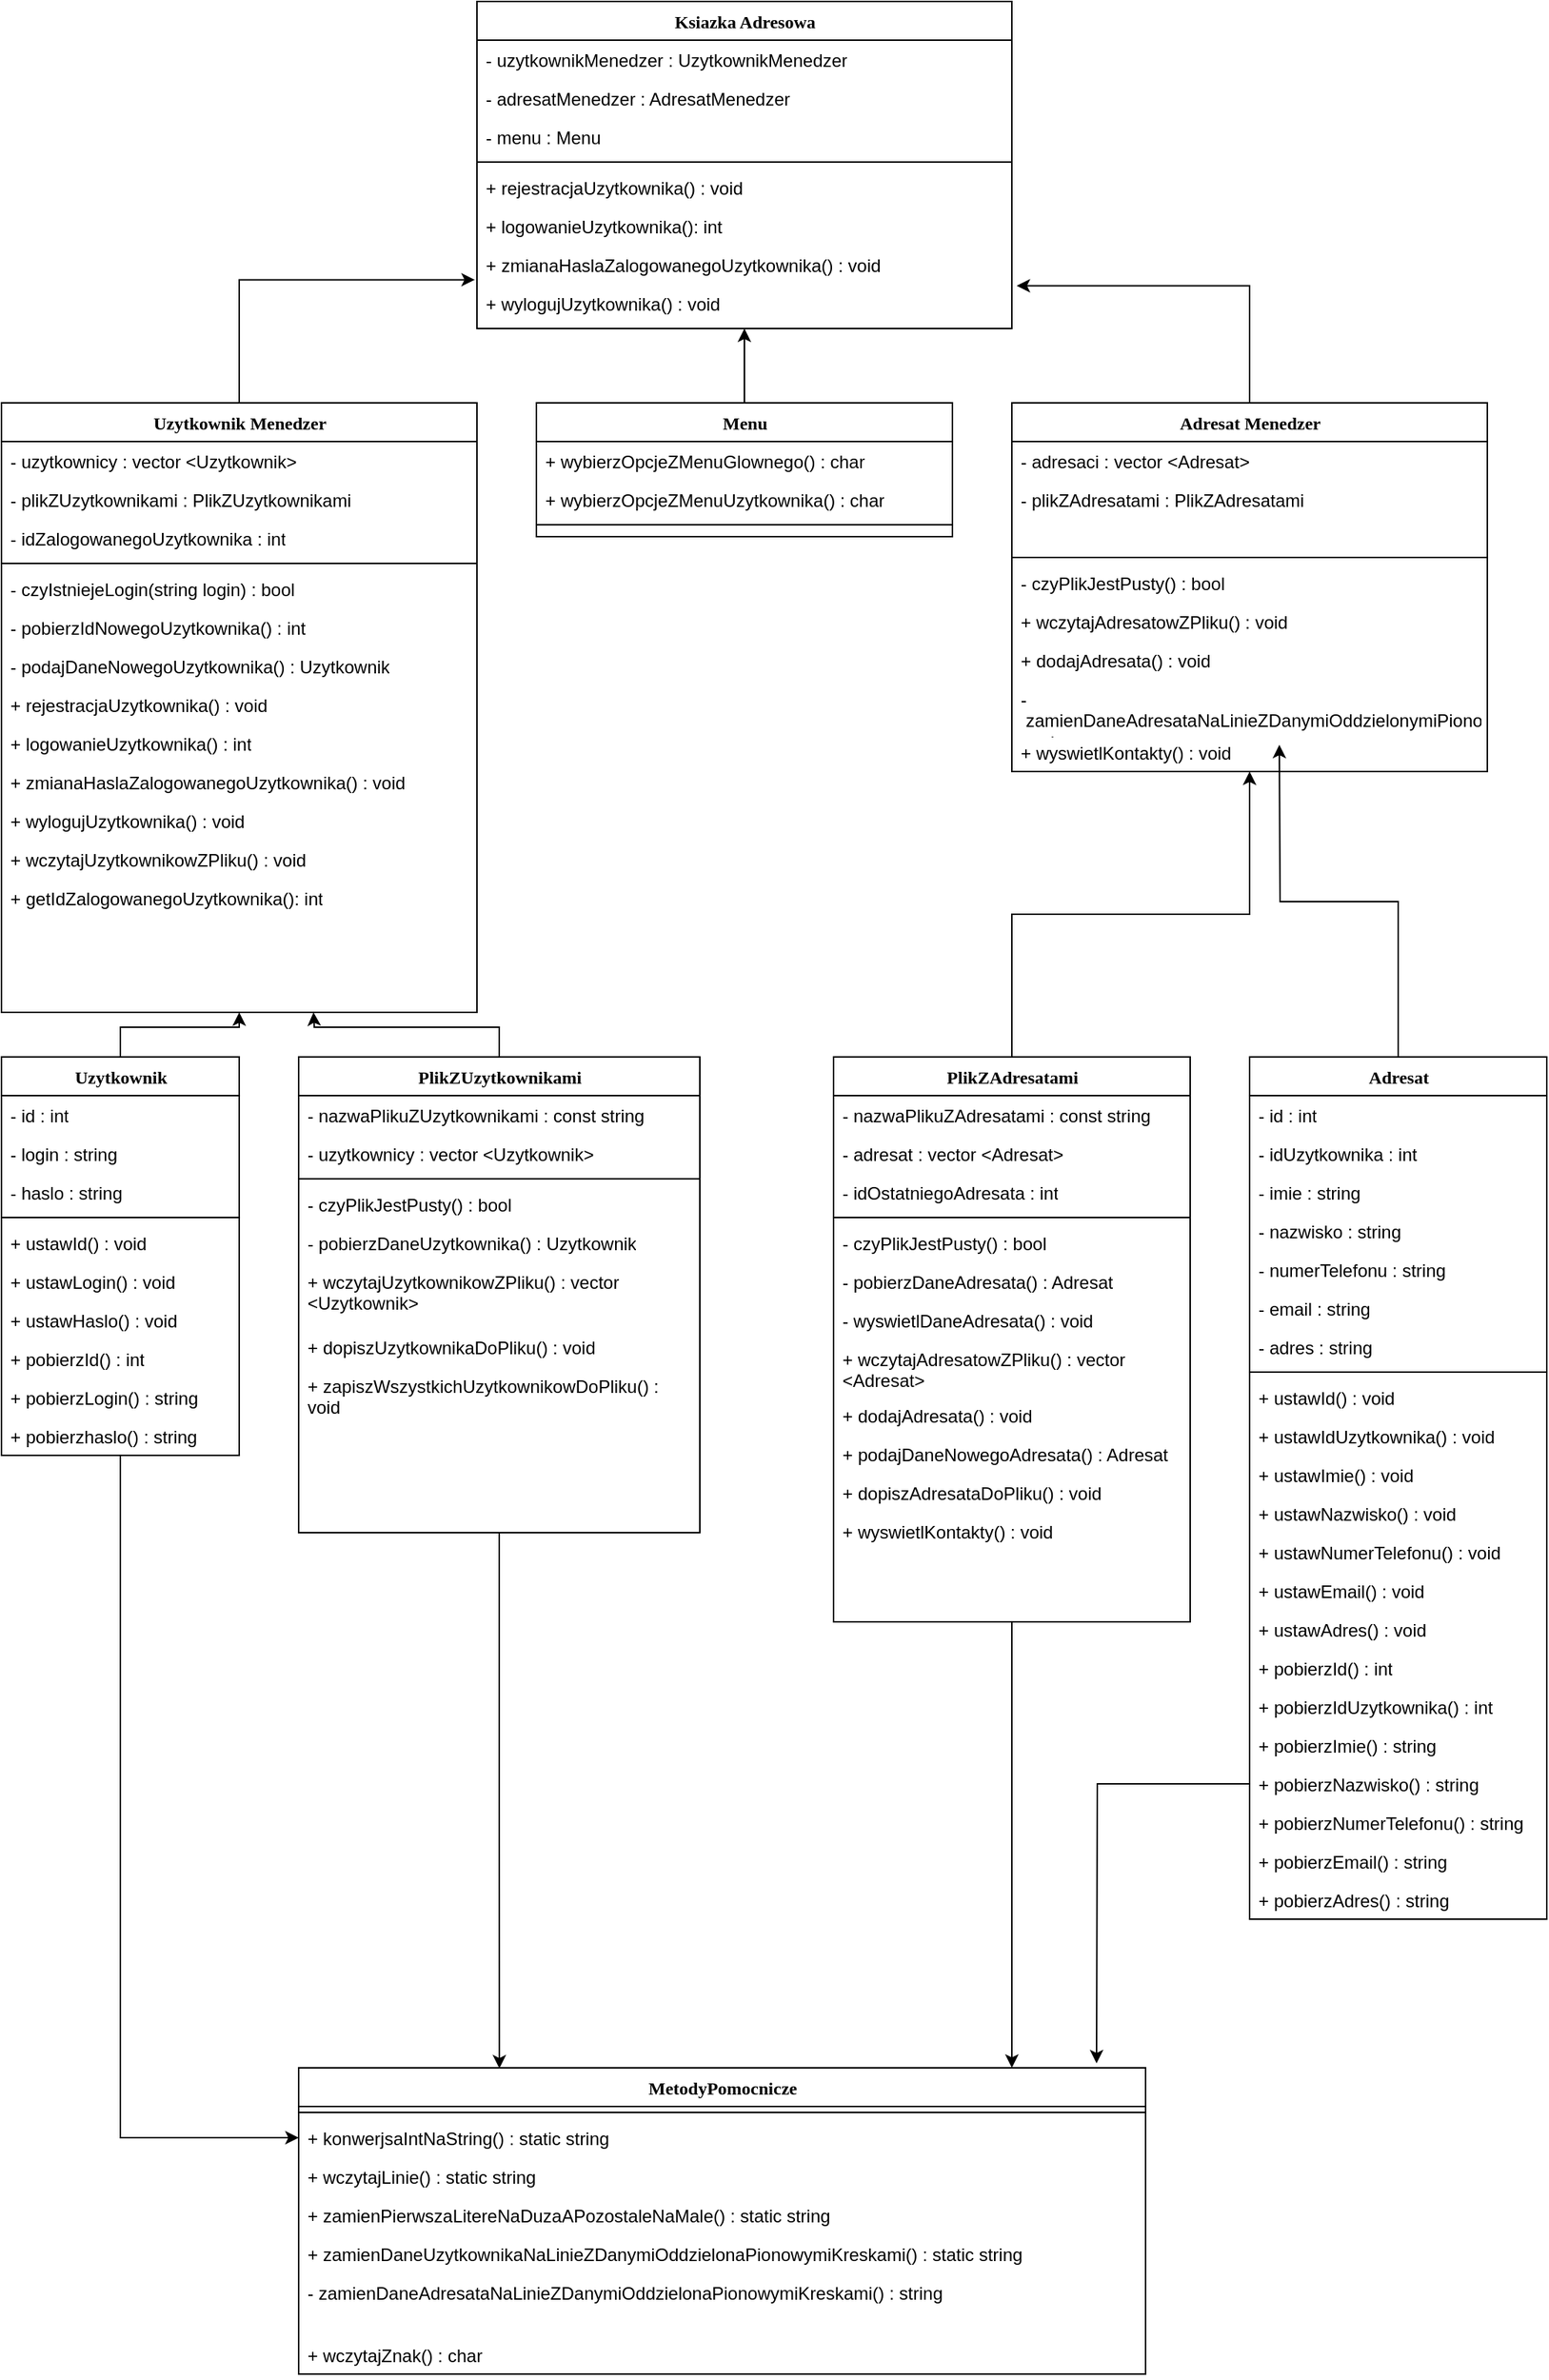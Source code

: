 <mxfile version="14.7.2" type="device"><diagram name="Page-1" id="9f46799a-70d6-7492-0946-bef42562c5a5"><mxGraphModel dx="2302" dy="1122" grid="1" gridSize="10" guides="1" tooltips="1" connect="1" arrows="1" fold="1" page="1" pageScale="1" pageWidth="1100" pageHeight="850" background="#ffffff" math="0" shadow="0"><root><mxCell id="0"/><mxCell id="1" parent="0"/><mxCell id="x41cZ8-5kUKgFE5jY_q0-70" style="edgeStyle=orthogonalEdgeStyle;rounded=0;orthogonalLoop=1;jettySize=auto;html=1;entryX=-0.004;entryY=0.892;entryDx=0;entryDy=0;entryPerimeter=0;" edge="1" parent="1" source="78961159f06e98e8-17" target="78961159f06e98e8-42"><mxGeometry relative="1" as="geometry"/></mxCell><mxCell id="78961159f06e98e8-17" value="Uzytkownik Menedzer" style="swimlane;html=1;fontStyle=1;align=center;verticalAlign=top;childLayout=stackLayout;horizontal=1;startSize=26;horizontalStack=0;resizeParent=1;resizeLast=0;collapsible=1;marginBottom=0;swimlaneFillColor=#ffffff;rounded=0;shadow=0;comic=0;labelBackgroundColor=none;strokeWidth=1;fillColor=none;fontFamily=Verdana;fontSize=12" parent="1" vertex="1"><mxGeometry x="40" y="280" width="320" height="410" as="geometry"/></mxCell><mxCell id="78961159f06e98e8-25" value="-&amp;nbsp;uzytkownicy :&amp;nbsp;vector &amp;lt;Uzytkownik&amp;gt;" style="text;html=1;strokeColor=none;fillColor=none;align=left;verticalAlign=top;spacingLeft=4;spacingRight=4;whiteSpace=wrap;overflow=hidden;rotatable=0;points=[[0,0.5],[1,0.5]];portConstraint=eastwest;" parent="78961159f06e98e8-17" vertex="1"><mxGeometry y="26" width="320" height="26" as="geometry"/></mxCell><mxCell id="78961159f06e98e8-26" value="-&amp;nbsp;plikZUzytkownikami : PlikZUzytkownikami" style="text;html=1;strokeColor=none;fillColor=none;align=left;verticalAlign=top;spacingLeft=4;spacingRight=4;whiteSpace=wrap;overflow=hidden;rotatable=0;points=[[0,0.5],[1,0.5]];portConstraint=eastwest;" parent="78961159f06e98e8-17" vertex="1"><mxGeometry y="52" width="320" height="26" as="geometry"/></mxCell><mxCell id="78961159f06e98e8-23" value="-&amp;nbsp;idZalogowanegoUzytkownika : int" style="text;html=1;strokeColor=none;fillColor=none;align=left;verticalAlign=top;spacingLeft=4;spacingRight=4;whiteSpace=wrap;overflow=hidden;rotatable=0;points=[[0,0.5],[1,0.5]];portConstraint=eastwest;" parent="78961159f06e98e8-17" vertex="1"><mxGeometry y="78" width="320" height="26" as="geometry"/></mxCell><mxCell id="78961159f06e98e8-19" value="" style="line;html=1;strokeWidth=1;fillColor=none;align=left;verticalAlign=middle;spacingTop=-1;spacingLeft=3;spacingRight=3;rotatable=0;labelPosition=right;points=[];portConstraint=eastwest;" parent="78961159f06e98e8-17" vertex="1"><mxGeometry y="104" width="320" height="8" as="geometry"/></mxCell><mxCell id="x41cZ8-5kUKgFE5jY_q0-2" value="-&amp;nbsp;czyIstniejeLogin(string login) : bool" style="text;html=1;strokeColor=none;fillColor=none;align=left;verticalAlign=top;spacingLeft=4;spacingRight=4;whiteSpace=wrap;overflow=hidden;rotatable=0;points=[[0,0.5],[1,0.5]];portConstraint=eastwest;" vertex="1" parent="78961159f06e98e8-17"><mxGeometry y="112" width="320" height="26" as="geometry"/></mxCell><mxCell id="78961159f06e98e8-27" value="-&amp;nbsp;pobierzIdNowegoUzytkownika() : int" style="text;html=1;strokeColor=none;fillColor=none;align=left;verticalAlign=top;spacingLeft=4;spacingRight=4;whiteSpace=wrap;overflow=hidden;rotatable=0;points=[[0,0.5],[1,0.5]];portConstraint=eastwest;" parent="78961159f06e98e8-17" vertex="1"><mxGeometry y="138" width="320" height="26" as="geometry"/></mxCell><mxCell id="78961159f06e98e8-20" value="-&amp;nbsp;podajDaneNowegoUzytkownika() : Uzytkownik" style="text;html=1;strokeColor=none;fillColor=none;align=left;verticalAlign=top;spacingLeft=4;spacingRight=4;whiteSpace=wrap;overflow=hidden;rotatable=0;points=[[0,0.5],[1,0.5]];portConstraint=eastwest;" parent="78961159f06e98e8-17" vertex="1"><mxGeometry y="164" width="320" height="26" as="geometry"/></mxCell><mxCell id="x41cZ8-5kUKgFE5jY_q0-4" value="+&amp;nbsp;rejestracjaUzytkownika() : void" style="text;html=1;strokeColor=none;fillColor=none;align=left;verticalAlign=top;spacingLeft=4;spacingRight=4;whiteSpace=wrap;overflow=hidden;rotatable=0;points=[[0,0.5],[1,0.5]];portConstraint=eastwest;" vertex="1" parent="78961159f06e98e8-17"><mxGeometry y="190" width="320" height="26" as="geometry"/></mxCell><mxCell id="x41cZ8-5kUKgFE5jY_q0-5" value="+&amp;nbsp;logowanieUzytkownika() : int" style="text;html=1;strokeColor=none;fillColor=none;align=left;verticalAlign=top;spacingLeft=4;spacingRight=4;whiteSpace=wrap;overflow=hidden;rotatable=0;points=[[0,0.5],[1,0.5]];portConstraint=eastwest;" vertex="1" parent="78961159f06e98e8-17"><mxGeometry y="216" width="320" height="26" as="geometry"/></mxCell><mxCell id="x41cZ8-5kUKgFE5jY_q0-7" value="+&amp;nbsp;zmianaHaslaZalogowanegoUzytkownika() : void" style="text;html=1;strokeColor=none;fillColor=none;align=left;verticalAlign=top;spacingLeft=4;spacingRight=4;whiteSpace=wrap;overflow=hidden;rotatable=0;points=[[0,0.5],[1,0.5]];portConstraint=eastwest;" vertex="1" parent="78961159f06e98e8-17"><mxGeometry y="242" width="320" height="26" as="geometry"/></mxCell><mxCell id="x41cZ8-5kUKgFE5jY_q0-6" value="+&amp;nbsp;wylogujUzytkownika() : void" style="text;html=1;strokeColor=none;fillColor=none;align=left;verticalAlign=top;spacingLeft=4;spacingRight=4;whiteSpace=wrap;overflow=hidden;rotatable=0;points=[[0,0.5],[1,0.5]];portConstraint=eastwest;" vertex="1" parent="78961159f06e98e8-17"><mxGeometry y="268" width="320" height="26" as="geometry"/></mxCell><mxCell id="x41cZ8-5kUKgFE5jY_q0-8" value="+&amp;nbsp;wczytajUzytkownikowZPliku() : void" style="text;html=1;strokeColor=none;fillColor=none;align=left;verticalAlign=top;spacingLeft=4;spacingRight=4;whiteSpace=wrap;overflow=hidden;rotatable=0;points=[[0,0.5],[1,0.5]];portConstraint=eastwest;" vertex="1" parent="78961159f06e98e8-17"><mxGeometry y="294" width="320" height="26" as="geometry"/></mxCell><mxCell id="x41cZ8-5kUKgFE5jY_q0-9" value="+&amp;nbsp;getIdZalogowanegoUzytkownika(): int" style="text;html=1;strokeColor=none;fillColor=none;align=left;verticalAlign=top;spacingLeft=4;spacingRight=4;whiteSpace=wrap;overflow=hidden;rotatable=0;points=[[0,0.5],[1,0.5]];portConstraint=eastwest;" vertex="1" parent="78961159f06e98e8-17"><mxGeometry y="320" width="320" height="26" as="geometry"/></mxCell><mxCell id="78961159f06e98e8-30" value="Ksiazka Adresowa" style="swimlane;html=1;fontStyle=1;align=center;verticalAlign=top;childLayout=stackLayout;horizontal=1;startSize=26;horizontalStack=0;resizeParent=1;resizeLast=0;collapsible=1;marginBottom=0;swimlaneFillColor=#ffffff;rounded=0;shadow=0;comic=0;labelBackgroundColor=none;strokeWidth=1;fillColor=none;fontFamily=Verdana;fontSize=12" parent="1" vertex="1"><mxGeometry x="360" y="10" width="360" height="220" as="geometry"/></mxCell><mxCell id="78961159f06e98e8-31" value="-&amp;nbsp;uzytkownikMenedzer : UzytkownikMenedzer" style="text;html=1;strokeColor=none;fillColor=none;align=left;verticalAlign=top;spacingLeft=4;spacingRight=4;whiteSpace=wrap;overflow=hidden;rotatable=0;points=[[0,0.5],[1,0.5]];portConstraint=eastwest;" parent="78961159f06e98e8-30" vertex="1"><mxGeometry y="26" width="360" height="26" as="geometry"/></mxCell><mxCell id="78961159f06e98e8-32" value="-&amp;nbsp;adresatMenedzer : AdresatMenedzer" style="text;html=1;strokeColor=none;fillColor=none;align=left;verticalAlign=top;spacingLeft=4;spacingRight=4;whiteSpace=wrap;overflow=hidden;rotatable=0;points=[[0,0.5],[1,0.5]];portConstraint=eastwest;" parent="78961159f06e98e8-30" vertex="1"><mxGeometry y="52" width="360" height="26" as="geometry"/></mxCell><mxCell id="78961159f06e98e8-33" value="-&amp;nbsp;menu : Menu" style="text;html=1;strokeColor=none;fillColor=none;align=left;verticalAlign=top;spacingLeft=4;spacingRight=4;whiteSpace=wrap;overflow=hidden;rotatable=0;points=[[0,0.5],[1,0.5]];portConstraint=eastwest;" parent="78961159f06e98e8-30" vertex="1"><mxGeometry y="78" width="360" height="26" as="geometry"/></mxCell><mxCell id="78961159f06e98e8-38" value="" style="line;html=1;strokeWidth=1;fillColor=none;align=left;verticalAlign=middle;spacingTop=-1;spacingLeft=3;spacingRight=3;rotatable=0;labelPosition=right;points=[];portConstraint=eastwest;" parent="78961159f06e98e8-30" vertex="1"><mxGeometry y="104" width="360" height="8" as="geometry"/></mxCell><mxCell id="78961159f06e98e8-39" value="+&amp;nbsp;rejestracjaUzytkownika() : void" style="text;html=1;strokeColor=none;fillColor=none;align=left;verticalAlign=top;spacingLeft=4;spacingRight=4;whiteSpace=wrap;overflow=hidden;rotatable=0;points=[[0,0.5],[1,0.5]];portConstraint=eastwest;" parent="78961159f06e98e8-30" vertex="1"><mxGeometry y="112" width="360" height="26" as="geometry"/></mxCell><mxCell id="78961159f06e98e8-40" value="+&amp;nbsp;logowanieUzytkownika(): int" style="text;html=1;strokeColor=none;fillColor=none;align=left;verticalAlign=top;spacingLeft=4;spacingRight=4;whiteSpace=wrap;overflow=hidden;rotatable=0;points=[[0,0.5],[1,0.5]];portConstraint=eastwest;" parent="78961159f06e98e8-30" vertex="1"><mxGeometry y="138" width="360" height="26" as="geometry"/></mxCell><mxCell id="78961159f06e98e8-42" value="+ zmianaHaslaZalogowanegoUzytkownika() : void" style="text;html=1;strokeColor=none;fillColor=none;align=left;verticalAlign=top;spacingLeft=4;spacingRight=4;whiteSpace=wrap;overflow=hidden;rotatable=0;points=[[0,0.5],[1,0.5]];portConstraint=eastwest;" parent="78961159f06e98e8-30" vertex="1"><mxGeometry y="164" width="360" height="26" as="geometry"/></mxCell><mxCell id="x41cZ8-5kUKgFE5jY_q0-1" value="+ wylogujUzytkownika() : void" style="text;html=1;strokeColor=none;fillColor=none;align=left;verticalAlign=top;spacingLeft=4;spacingRight=4;whiteSpace=wrap;overflow=hidden;rotatable=0;points=[[0,0.5],[1,0.5]];portConstraint=eastwest;" vertex="1" parent="78961159f06e98e8-30"><mxGeometry y="190" width="360" height="26" as="geometry"/></mxCell><mxCell id="x41cZ8-5kUKgFE5jY_q0-71" style="edgeStyle=orthogonalEdgeStyle;rounded=0;orthogonalLoop=1;jettySize=auto;html=1;entryX=1.009;entryY=0.046;entryDx=0;entryDy=0;entryPerimeter=0;" edge="1" parent="1" source="78961159f06e98e8-43" target="x41cZ8-5kUKgFE5jY_q0-1"><mxGeometry relative="1" as="geometry"/></mxCell><mxCell id="78961159f06e98e8-43" value="Adresat Menedzer" style="swimlane;html=1;fontStyle=1;align=center;verticalAlign=top;childLayout=stackLayout;horizontal=1;startSize=26;horizontalStack=0;resizeParent=1;resizeLast=0;collapsible=1;marginBottom=0;swimlaneFillColor=#ffffff;rounded=0;shadow=0;comic=0;labelBackgroundColor=none;strokeWidth=1;fillColor=none;fontFamily=Verdana;fontSize=12" parent="1" vertex="1"><mxGeometry x="720" y="280" width="320" height="248" as="geometry"/></mxCell><mxCell id="78961159f06e98e8-44" value="- adresaci :&amp;nbsp;vector &amp;lt;Adresat&amp;gt;" style="text;html=1;strokeColor=none;fillColor=none;align=left;verticalAlign=top;spacingLeft=4;spacingRight=4;whiteSpace=wrap;overflow=hidden;rotatable=0;points=[[0,0.5],[1,0.5]];portConstraint=eastwest;" parent="78961159f06e98e8-43" vertex="1"><mxGeometry y="26" width="320" height="26" as="geometry"/></mxCell><mxCell id="78961159f06e98e8-45" value="-&amp;nbsp;plikZAdresatami : PlikZAdresatami" style="text;html=1;strokeColor=none;fillColor=none;align=left;verticalAlign=top;spacingLeft=4;spacingRight=4;whiteSpace=wrap;overflow=hidden;rotatable=0;points=[[0,0.5],[1,0.5]];portConstraint=eastwest;" parent="78961159f06e98e8-43" vertex="1"><mxGeometry y="52" width="320" height="48" as="geometry"/></mxCell><mxCell id="78961159f06e98e8-51" value="" style="line;html=1;strokeWidth=1;fillColor=none;align=left;verticalAlign=middle;spacingTop=-1;spacingLeft=3;spacingRight=3;rotatable=0;labelPosition=right;points=[];portConstraint=eastwest;" parent="78961159f06e98e8-43" vertex="1"><mxGeometry y="100" width="320" height="8" as="geometry"/></mxCell><mxCell id="78961159f06e98e8-49" value="-&amp;nbsp;czyPlikJestPusty() : bool" style="text;html=1;strokeColor=none;fillColor=none;align=left;verticalAlign=top;spacingLeft=4;spacingRight=4;whiteSpace=wrap;overflow=hidden;rotatable=0;points=[[0,0.5],[1,0.5]];portConstraint=eastwest;" parent="78961159f06e98e8-43" vertex="1"><mxGeometry y="108" width="320" height="26" as="geometry"/></mxCell><mxCell id="78961159f06e98e8-52" value="+&amp;nbsp;wczytajAdresatowZPliku() : void" style="text;html=1;strokeColor=none;fillColor=none;align=left;verticalAlign=top;spacingLeft=4;spacingRight=4;whiteSpace=wrap;overflow=hidden;rotatable=0;points=[[0,0.5],[1,0.5]];portConstraint=eastwest;" parent="78961159f06e98e8-43" vertex="1"><mxGeometry y="134" width="320" height="26" as="geometry"/></mxCell><mxCell id="78961159f06e98e8-53" value="+&amp;nbsp;dodajAdresata() : void" style="text;html=1;strokeColor=none;fillColor=none;align=left;verticalAlign=top;spacingLeft=4;spacingRight=4;whiteSpace=wrap;overflow=hidden;rotatable=0;points=[[0,0.5],[1,0.5]];portConstraint=eastwest;" parent="78961159f06e98e8-43" vertex="1"><mxGeometry y="160" width="320" height="26" as="geometry"/></mxCell><mxCell id="x41cZ8-5kUKgFE5jY_q0-13" value="&lt;font style=&quot;font-size: 12px&quot;&gt;-&amp;nbsp;zamienDaneAdresataNaLinieZDanymiOddzielonymiPionowymiKreskami : string&lt;/font&gt;" style="text;html=1;strokeColor=none;fillColor=none;align=left;verticalAlign=top;spacingLeft=4;spacingRight=4;whiteSpace=wrap;overflow=hidden;rotatable=0;points=[[0,0.5],[1,0.5]];portConstraint=eastwest;" vertex="1" parent="78961159f06e98e8-43"><mxGeometry y="186" width="320" height="36" as="geometry"/></mxCell><mxCell id="x41cZ8-5kUKgFE5jY_q0-14" value="+&amp;nbsp;wyswietlKontakty() : void" style="text;html=1;strokeColor=none;fillColor=none;align=left;verticalAlign=top;spacingLeft=4;spacingRight=4;whiteSpace=wrap;overflow=hidden;rotatable=0;points=[[0,0.5],[1,0.5]];portConstraint=eastwest;" vertex="1" parent="78961159f06e98e8-43"><mxGeometry y="222" width="320" height="26" as="geometry"/></mxCell><mxCell id="x41cZ8-5kUKgFE5jY_q0-72" style="edgeStyle=orthogonalEdgeStyle;rounded=0;orthogonalLoop=1;jettySize=auto;html=1;" edge="1" parent="1" source="78961159f06e98e8-56"><mxGeometry relative="1" as="geometry"><mxPoint x="540" y="230" as="targetPoint"/></mxGeometry></mxCell><mxCell id="78961159f06e98e8-56" value="Menu" style="swimlane;html=1;fontStyle=1;align=center;verticalAlign=top;childLayout=stackLayout;horizontal=1;startSize=26;horizontalStack=0;resizeParent=1;resizeLast=0;collapsible=1;marginBottom=0;swimlaneFillColor=#ffffff;rounded=0;shadow=0;comic=0;labelBackgroundColor=none;strokeWidth=1;fillColor=none;fontFamily=Verdana;fontSize=12" parent="1" vertex="1"><mxGeometry x="400" y="280" width="280" height="90" as="geometry"/></mxCell><mxCell id="78961159f06e98e8-57" value="+&amp;nbsp;wybierzOpcjeZMenuGlownego() : char" style="text;html=1;strokeColor=none;fillColor=none;align=left;verticalAlign=top;spacingLeft=4;spacingRight=4;whiteSpace=wrap;overflow=hidden;rotatable=0;points=[[0,0.5],[1,0.5]];portConstraint=eastwest;" parent="78961159f06e98e8-56" vertex="1"><mxGeometry y="26" width="280" height="26" as="geometry"/></mxCell><mxCell id="78961159f06e98e8-58" value="+&amp;nbsp;wybierzOpcjeZMenuUzytkownika() : char" style="text;html=1;strokeColor=none;fillColor=none;align=left;verticalAlign=top;spacingLeft=4;spacingRight=4;whiteSpace=wrap;overflow=hidden;rotatable=0;points=[[0,0.5],[1,0.5]];portConstraint=eastwest;" parent="78961159f06e98e8-56" vertex="1"><mxGeometry y="52" width="280" height="26" as="geometry"/></mxCell><mxCell id="78961159f06e98e8-64" value="" style="line;html=1;strokeWidth=1;fillColor=none;align=left;verticalAlign=middle;spacingTop=-1;spacingLeft=3;spacingRight=3;rotatable=0;labelPosition=right;points=[];portConstraint=eastwest;" parent="78961159f06e98e8-56" vertex="1"><mxGeometry y="78" width="280" height="8" as="geometry"/></mxCell><mxCell id="x41cZ8-5kUKgFE5jY_q0-73" style="edgeStyle=orthogonalEdgeStyle;rounded=0;orthogonalLoop=1;jettySize=auto;html=1;entryX=0.5;entryY=1;entryDx=0;entryDy=0;" edge="1" parent="1" source="78961159f06e98e8-69" target="78961159f06e98e8-17"><mxGeometry relative="1" as="geometry"/></mxCell><mxCell id="x41cZ8-5kUKgFE5jY_q0-86" style="edgeStyle=orthogonalEdgeStyle;rounded=0;orthogonalLoop=1;jettySize=auto;html=1;entryX=0;entryY=0.5;entryDx=0;entryDy=0;" edge="1" parent="1" source="78961159f06e98e8-69" target="x41cZ8-5kUKgFE5jY_q0-41"><mxGeometry relative="1" as="geometry"/></mxCell><mxCell id="78961159f06e98e8-69" value="Uzytkownik" style="swimlane;html=1;fontStyle=1;align=center;verticalAlign=top;childLayout=stackLayout;horizontal=1;startSize=26;horizontalStack=0;resizeParent=1;resizeLast=0;collapsible=1;marginBottom=0;swimlaneFillColor=#ffffff;rounded=0;shadow=0;comic=0;labelBackgroundColor=none;strokeWidth=1;fillColor=none;fontFamily=Verdana;fontSize=12" parent="1" vertex="1"><mxGeometry x="40" y="720" width="160" height="268" as="geometry"/></mxCell><mxCell id="78961159f06e98e8-71" value="- id : int" style="text;html=1;strokeColor=none;fillColor=none;align=left;verticalAlign=top;spacingLeft=4;spacingRight=4;whiteSpace=wrap;overflow=hidden;rotatable=0;points=[[0,0.5],[1,0.5]];portConstraint=eastwest;" parent="78961159f06e98e8-69" vertex="1"><mxGeometry y="26" width="160" height="26" as="geometry"/></mxCell><mxCell id="78961159f06e98e8-72" value="- login : string" style="text;html=1;strokeColor=none;fillColor=none;align=left;verticalAlign=top;spacingLeft=4;spacingRight=4;whiteSpace=wrap;overflow=hidden;rotatable=0;points=[[0,0.5],[1,0.5]];portConstraint=eastwest;" parent="78961159f06e98e8-69" vertex="1"><mxGeometry y="52" width="160" height="26" as="geometry"/></mxCell><mxCell id="78961159f06e98e8-74" value="- haslo : string" style="text;html=1;strokeColor=none;fillColor=none;align=left;verticalAlign=top;spacingLeft=4;spacingRight=4;whiteSpace=wrap;overflow=hidden;rotatable=0;points=[[0,0.5],[1,0.5]];portConstraint=eastwest;" parent="78961159f06e98e8-69" vertex="1"><mxGeometry y="78" width="160" height="26" as="geometry"/></mxCell><mxCell id="78961159f06e98e8-77" value="" style="line;html=1;strokeWidth=1;fillColor=none;align=left;verticalAlign=middle;spacingTop=-1;spacingLeft=3;spacingRight=3;rotatable=0;labelPosition=right;points=[];portConstraint=eastwest;" parent="78961159f06e98e8-69" vertex="1"><mxGeometry y="104" width="160" height="8" as="geometry"/></mxCell><mxCell id="78961159f06e98e8-79" value="+ ustawId() : void" style="text;html=1;strokeColor=none;fillColor=none;align=left;verticalAlign=top;spacingLeft=4;spacingRight=4;whiteSpace=wrap;overflow=hidden;rotatable=0;points=[[0,0.5],[1,0.5]];portConstraint=eastwest;" parent="78961159f06e98e8-69" vertex="1"><mxGeometry y="112" width="160" height="26" as="geometry"/></mxCell><mxCell id="78961159f06e98e8-78" value="+ ustawLogin() : void" style="text;html=1;strokeColor=none;fillColor=none;align=left;verticalAlign=top;spacingLeft=4;spacingRight=4;whiteSpace=wrap;overflow=hidden;rotatable=0;points=[[0,0.5],[1,0.5]];portConstraint=eastwest;" parent="78961159f06e98e8-69" vertex="1"><mxGeometry y="138" width="160" height="26" as="geometry"/></mxCell><mxCell id="78961159f06e98e8-80" value="+ ustawHaslo() : void" style="text;html=1;strokeColor=none;fillColor=none;align=left;verticalAlign=top;spacingLeft=4;spacingRight=4;whiteSpace=wrap;overflow=hidden;rotatable=0;points=[[0,0.5],[1,0.5]];portConstraint=eastwest;" parent="78961159f06e98e8-69" vertex="1"><mxGeometry y="164" width="160" height="26" as="geometry"/></mxCell><mxCell id="78961159f06e98e8-81" value="+ pobierzId() : int" style="text;html=1;strokeColor=none;fillColor=none;align=left;verticalAlign=top;spacingLeft=4;spacingRight=4;whiteSpace=wrap;overflow=hidden;rotatable=0;points=[[0,0.5],[1,0.5]];portConstraint=eastwest;" parent="78961159f06e98e8-69" vertex="1"><mxGeometry y="190" width="160" height="26" as="geometry"/></mxCell><mxCell id="x41cZ8-5kUKgFE5jY_q0-35" value="+ pobierzLogin() : string" style="text;html=1;strokeColor=none;fillColor=none;align=left;verticalAlign=top;spacingLeft=4;spacingRight=4;whiteSpace=wrap;overflow=hidden;rotatable=0;points=[[0,0.5],[1,0.5]];portConstraint=eastwest;" vertex="1" parent="78961159f06e98e8-69"><mxGeometry y="216" width="160" height="26" as="geometry"/></mxCell><mxCell id="x41cZ8-5kUKgFE5jY_q0-36" value="+ pobierzhaslo() : string" style="text;html=1;strokeColor=none;fillColor=none;align=left;verticalAlign=top;spacingLeft=4;spacingRight=4;whiteSpace=wrap;overflow=hidden;rotatable=0;points=[[0,0.5],[1,0.5]];portConstraint=eastwest;" vertex="1" parent="78961159f06e98e8-69"><mxGeometry y="242" width="160" height="26" as="geometry"/></mxCell><mxCell id="x41cZ8-5kUKgFE5jY_q0-76" style="edgeStyle=orthogonalEdgeStyle;rounded=0;orthogonalLoop=1;jettySize=auto;html=1;" edge="1" parent="1" source="78961159f06e98e8-82"><mxGeometry relative="1" as="geometry"><mxPoint x="900" y="510" as="targetPoint"/></mxGeometry></mxCell><mxCell id="x41cZ8-5kUKgFE5jY_q0-84" style="edgeStyle=orthogonalEdgeStyle;rounded=0;orthogonalLoop=1;jettySize=auto;html=1;exitX=0;exitY=0.5;exitDx=0;exitDy=0;" edge="1" parent="1" source="x41cZ8-5kUKgFE5jY_q0-29"><mxGeometry relative="1" as="geometry"><mxPoint x="777" y="1397" as="targetPoint"/></mxGeometry></mxCell><mxCell id="78961159f06e98e8-82" value="Adresat" style="swimlane;html=1;fontStyle=1;align=center;verticalAlign=top;childLayout=stackLayout;horizontal=1;startSize=26;horizontalStack=0;resizeParent=1;resizeLast=0;collapsible=1;marginBottom=0;swimlaneFillColor=#ffffff;rounded=0;shadow=0;comic=0;labelBackgroundColor=none;strokeWidth=1;fillColor=none;fontFamily=Verdana;fontSize=12" parent="1" vertex="1"><mxGeometry x="880" y="720" width="200" height="580" as="geometry"/></mxCell><mxCell id="78961159f06e98e8-83" value="- id : int&lt;br&gt;" style="text;html=1;strokeColor=none;fillColor=none;align=left;verticalAlign=top;spacingLeft=4;spacingRight=4;whiteSpace=wrap;overflow=hidden;rotatable=0;points=[[0,0.5],[1,0.5]];portConstraint=eastwest;" parent="78961159f06e98e8-82" vertex="1"><mxGeometry y="26" width="200" height="26" as="geometry"/></mxCell><mxCell id="78961159f06e98e8-84" value="- idUzytkownika : int" style="text;html=1;strokeColor=none;fillColor=none;align=left;verticalAlign=top;spacingLeft=4;spacingRight=4;whiteSpace=wrap;overflow=hidden;rotatable=0;points=[[0,0.5],[1,0.5]];portConstraint=eastwest;" parent="78961159f06e98e8-82" vertex="1"><mxGeometry y="52" width="200" height="26" as="geometry"/></mxCell><mxCell id="78961159f06e98e8-85" value="- imie : string" style="text;html=1;strokeColor=none;fillColor=none;align=left;verticalAlign=top;spacingLeft=4;spacingRight=4;whiteSpace=wrap;overflow=hidden;rotatable=0;points=[[0,0.5],[1,0.5]];portConstraint=eastwest;" parent="78961159f06e98e8-82" vertex="1"><mxGeometry y="78" width="200" height="26" as="geometry"/></mxCell><mxCell id="x41cZ8-5kUKgFE5jY_q0-17" value="- nazwisko : string" style="text;html=1;strokeColor=none;fillColor=none;align=left;verticalAlign=top;spacingLeft=4;spacingRight=4;whiteSpace=wrap;overflow=hidden;rotatable=0;points=[[0,0.5],[1,0.5]];portConstraint=eastwest;" vertex="1" parent="78961159f06e98e8-82"><mxGeometry y="104" width="200" height="26" as="geometry"/></mxCell><mxCell id="x41cZ8-5kUKgFE5jY_q0-19" value="- numerTelefonu : string" style="text;html=1;strokeColor=none;fillColor=none;align=left;verticalAlign=top;spacingLeft=4;spacingRight=4;whiteSpace=wrap;overflow=hidden;rotatable=0;points=[[0,0.5],[1,0.5]];portConstraint=eastwest;" vertex="1" parent="78961159f06e98e8-82"><mxGeometry y="130" width="200" height="26" as="geometry"/></mxCell><mxCell id="x41cZ8-5kUKgFE5jY_q0-18" value="- email : string" style="text;html=1;strokeColor=none;fillColor=none;align=left;verticalAlign=top;spacingLeft=4;spacingRight=4;whiteSpace=wrap;overflow=hidden;rotatable=0;points=[[0,0.5],[1,0.5]];portConstraint=eastwest;" vertex="1" parent="78961159f06e98e8-82"><mxGeometry y="156" width="200" height="26" as="geometry"/></mxCell><mxCell id="x41cZ8-5kUKgFE5jY_q0-20" value="- adres : string" style="text;html=1;strokeColor=none;fillColor=none;align=left;verticalAlign=top;spacingLeft=4;spacingRight=4;whiteSpace=wrap;overflow=hidden;rotatable=0;points=[[0,0.5],[1,0.5]];portConstraint=eastwest;" vertex="1" parent="78961159f06e98e8-82"><mxGeometry y="182" width="200" height="26" as="geometry"/></mxCell><mxCell id="78961159f06e98e8-90" value="" style="line;html=1;strokeWidth=1;fillColor=none;align=left;verticalAlign=middle;spacingTop=-1;spacingLeft=3;spacingRight=3;rotatable=0;labelPosition=right;points=[];portConstraint=eastwest;" parent="78961159f06e98e8-82" vertex="1"><mxGeometry y="208" width="200" height="8" as="geometry"/></mxCell><mxCell id="78961159f06e98e8-91" value="+ ustawId() : void" style="text;html=1;strokeColor=none;fillColor=none;align=left;verticalAlign=top;spacingLeft=4;spacingRight=4;whiteSpace=wrap;overflow=hidden;rotatable=0;points=[[0,0.5],[1,0.5]];portConstraint=eastwest;" parent="78961159f06e98e8-82" vertex="1"><mxGeometry y="216" width="200" height="26" as="geometry"/></mxCell><mxCell id="78961159f06e98e8-94" value="+ ustawIdUzytkownika() : void" style="text;html=1;strokeColor=none;fillColor=none;align=left;verticalAlign=top;spacingLeft=4;spacingRight=4;whiteSpace=wrap;overflow=hidden;rotatable=0;points=[[0,0.5],[1,0.5]];portConstraint=eastwest;" parent="78961159f06e98e8-82" vertex="1"><mxGeometry y="242" width="200" height="26" as="geometry"/></mxCell><mxCell id="x41cZ8-5kUKgFE5jY_q0-22" value="+ ustawImie() : void" style="text;html=1;strokeColor=none;fillColor=none;align=left;verticalAlign=top;spacingLeft=4;spacingRight=4;whiteSpace=wrap;overflow=hidden;rotatable=0;points=[[0,0.5],[1,0.5]];portConstraint=eastwest;" vertex="1" parent="78961159f06e98e8-82"><mxGeometry y="268" width="200" height="26" as="geometry"/></mxCell><mxCell id="x41cZ8-5kUKgFE5jY_q0-23" value="+ ustawNazwisko() : void" style="text;html=1;strokeColor=none;fillColor=none;align=left;verticalAlign=top;spacingLeft=4;spacingRight=4;whiteSpace=wrap;overflow=hidden;rotatable=0;points=[[0,0.5],[1,0.5]];portConstraint=eastwest;" vertex="1" parent="78961159f06e98e8-82"><mxGeometry y="294" width="200" height="26" as="geometry"/></mxCell><mxCell id="x41cZ8-5kUKgFE5jY_q0-21" value="+ ustawNumerTelefonu() : void" style="text;html=1;strokeColor=none;fillColor=none;align=left;verticalAlign=top;spacingLeft=4;spacingRight=4;whiteSpace=wrap;overflow=hidden;rotatable=0;points=[[0,0.5],[1,0.5]];portConstraint=eastwest;" vertex="1" parent="78961159f06e98e8-82"><mxGeometry y="320" width="200" height="26" as="geometry"/></mxCell><mxCell id="x41cZ8-5kUKgFE5jY_q0-24" value="+ ustawEmail() : void" style="text;html=1;strokeColor=none;fillColor=none;align=left;verticalAlign=top;spacingLeft=4;spacingRight=4;whiteSpace=wrap;overflow=hidden;rotatable=0;points=[[0,0.5],[1,0.5]];portConstraint=eastwest;" vertex="1" parent="78961159f06e98e8-82"><mxGeometry y="346" width="200" height="26" as="geometry"/></mxCell><mxCell id="x41cZ8-5kUKgFE5jY_q0-25" value="+ ustawAdres() : void" style="text;html=1;strokeColor=none;fillColor=none;align=left;verticalAlign=top;spacingLeft=4;spacingRight=4;whiteSpace=wrap;overflow=hidden;rotatable=0;points=[[0,0.5],[1,0.5]];portConstraint=eastwest;" vertex="1" parent="78961159f06e98e8-82"><mxGeometry y="372" width="200" height="26" as="geometry"/></mxCell><mxCell id="x41cZ8-5kUKgFE5jY_q0-26" value="+ pobierzId() : int" style="text;html=1;strokeColor=none;fillColor=none;align=left;verticalAlign=top;spacingLeft=4;spacingRight=4;whiteSpace=wrap;overflow=hidden;rotatable=0;points=[[0,0.5],[1,0.5]];portConstraint=eastwest;" vertex="1" parent="78961159f06e98e8-82"><mxGeometry y="398" width="200" height="26" as="geometry"/></mxCell><mxCell id="x41cZ8-5kUKgFE5jY_q0-27" value="+ pobierzIdUzytkownika() : int" style="text;html=1;strokeColor=none;fillColor=none;align=left;verticalAlign=top;spacingLeft=4;spacingRight=4;whiteSpace=wrap;overflow=hidden;rotatable=0;points=[[0,0.5],[1,0.5]];portConstraint=eastwest;" vertex="1" parent="78961159f06e98e8-82"><mxGeometry y="424" width="200" height="26" as="geometry"/></mxCell><mxCell id="x41cZ8-5kUKgFE5jY_q0-28" value="+ pobierzImie() : string" style="text;html=1;strokeColor=none;fillColor=none;align=left;verticalAlign=top;spacingLeft=4;spacingRight=4;whiteSpace=wrap;overflow=hidden;rotatable=0;points=[[0,0.5],[1,0.5]];portConstraint=eastwest;" vertex="1" parent="78961159f06e98e8-82"><mxGeometry y="450" width="200" height="26" as="geometry"/></mxCell><mxCell id="x41cZ8-5kUKgFE5jY_q0-29" value="+ pobierzNazwisko() : string" style="text;html=1;strokeColor=none;fillColor=none;align=left;verticalAlign=top;spacingLeft=4;spacingRight=4;whiteSpace=wrap;overflow=hidden;rotatable=0;points=[[0,0.5],[1,0.5]];portConstraint=eastwest;" vertex="1" parent="78961159f06e98e8-82"><mxGeometry y="476" width="200" height="26" as="geometry"/></mxCell><mxCell id="x41cZ8-5kUKgFE5jY_q0-30" value="+ pobierzNumerTelefonu() : string" style="text;html=1;strokeColor=none;fillColor=none;align=left;verticalAlign=top;spacingLeft=4;spacingRight=4;whiteSpace=wrap;overflow=hidden;rotatable=0;points=[[0,0.5],[1,0.5]];portConstraint=eastwest;" vertex="1" parent="78961159f06e98e8-82"><mxGeometry y="502" width="200" height="26" as="geometry"/></mxCell><mxCell id="x41cZ8-5kUKgFE5jY_q0-31" value="+ pobierzEmail() : string" style="text;html=1;strokeColor=none;fillColor=none;align=left;verticalAlign=top;spacingLeft=4;spacingRight=4;whiteSpace=wrap;overflow=hidden;rotatable=0;points=[[0,0.5],[1,0.5]];portConstraint=eastwest;" vertex="1" parent="78961159f06e98e8-82"><mxGeometry y="528" width="200" height="26" as="geometry"/></mxCell><mxCell id="x41cZ8-5kUKgFE5jY_q0-32" value="+ pobierzAdres() : string" style="text;html=1;strokeColor=none;fillColor=none;align=left;verticalAlign=top;spacingLeft=4;spacingRight=4;whiteSpace=wrap;overflow=hidden;rotatable=0;points=[[0,0.5],[1,0.5]];portConstraint=eastwest;" vertex="1" parent="78961159f06e98e8-82"><mxGeometry y="554" width="200" height="26" as="geometry"/></mxCell><mxCell id="x41cZ8-5kUKgFE5jY_q0-75" style="edgeStyle=orthogonalEdgeStyle;rounded=0;orthogonalLoop=1;jettySize=auto;html=1;entryX=0.5;entryY=1;entryDx=0;entryDy=0;" edge="1" parent="1" source="78961159f06e98e8-95" target="78961159f06e98e8-43"><mxGeometry relative="1" as="geometry"/></mxCell><mxCell id="x41cZ8-5kUKgFE5jY_q0-87" style="edgeStyle=orthogonalEdgeStyle;rounded=0;orthogonalLoop=1;jettySize=auto;html=1;" edge="1" parent="1" source="78961159f06e98e8-95"><mxGeometry relative="1" as="geometry"><mxPoint x="720" y="1400" as="targetPoint"/></mxGeometry></mxCell><mxCell id="78961159f06e98e8-95" value="PlikZAdresatami" style="swimlane;html=1;fontStyle=1;align=center;verticalAlign=top;childLayout=stackLayout;horizontal=1;startSize=26;horizontalStack=0;resizeParent=1;resizeLast=0;collapsible=1;marginBottom=0;swimlaneFillColor=#ffffff;rounded=0;shadow=0;comic=0;labelBackgroundColor=none;strokeWidth=1;fillColor=none;fontFamily=Verdana;fontSize=12" parent="1" vertex="1"><mxGeometry x="600" y="720" width="240" height="380" as="geometry"/></mxCell><mxCell id="78961159f06e98e8-96" value="-&amp;nbsp;nazwaPlikuZAdresatami : const string" style="text;html=1;strokeColor=none;fillColor=none;align=left;verticalAlign=top;spacingLeft=4;spacingRight=4;whiteSpace=wrap;overflow=hidden;rotatable=0;points=[[0,0.5],[1,0.5]];portConstraint=eastwest;" parent="78961159f06e98e8-95" vertex="1"><mxGeometry y="26" width="240" height="26" as="geometry"/></mxCell><mxCell id="78961159f06e98e8-97" value="- adresat : vector &amp;lt;Adresat&amp;gt;" style="text;html=1;strokeColor=none;fillColor=none;align=left;verticalAlign=top;spacingLeft=4;spacingRight=4;whiteSpace=wrap;overflow=hidden;rotatable=0;points=[[0,0.5],[1,0.5]];portConstraint=eastwest;" parent="78961159f06e98e8-95" vertex="1"><mxGeometry y="52" width="240" height="26" as="geometry"/></mxCell><mxCell id="78961159f06e98e8-98" value="-&amp;nbsp;idOstatniegoAdresata : int" style="text;html=1;strokeColor=none;fillColor=none;align=left;verticalAlign=top;spacingLeft=4;spacingRight=4;whiteSpace=wrap;overflow=hidden;rotatable=0;points=[[0,0.5],[1,0.5]];portConstraint=eastwest;" parent="78961159f06e98e8-95" vertex="1"><mxGeometry y="78" width="240" height="26" as="geometry"/></mxCell><mxCell id="78961159f06e98e8-103" value="" style="line;html=1;strokeWidth=1;fillColor=none;align=left;verticalAlign=middle;spacingTop=-1;spacingLeft=3;spacingRight=3;rotatable=0;labelPosition=right;points=[];portConstraint=eastwest;" parent="78961159f06e98e8-95" vertex="1"><mxGeometry y="104" width="240" height="8" as="geometry"/></mxCell><mxCell id="78961159f06e98e8-104" value="-&amp;nbsp;czyPlikJestPusty() : bool" style="text;html=1;strokeColor=none;fillColor=none;align=left;verticalAlign=top;spacingLeft=4;spacingRight=4;whiteSpace=wrap;overflow=hidden;rotatable=0;points=[[0,0.5],[1,0.5]];portConstraint=eastwest;" parent="78961159f06e98e8-95" vertex="1"><mxGeometry y="112" width="240" height="26" as="geometry"/></mxCell><mxCell id="x41cZ8-5kUKgFE5jY_q0-55" value="-&amp;nbsp;pobierzDaneAdresata() : Adresat" style="text;html=1;strokeColor=none;fillColor=none;align=left;verticalAlign=top;spacingLeft=4;spacingRight=4;whiteSpace=wrap;overflow=hidden;rotatable=0;points=[[0,0.5],[1,0.5]];portConstraint=eastwest;" vertex="1" parent="78961159f06e98e8-95"><mxGeometry y="138" width="240" height="26" as="geometry"/></mxCell><mxCell id="x41cZ8-5kUKgFE5jY_q0-56" value="-&amp;nbsp;wyswietlDaneAdresata() : void" style="text;html=1;strokeColor=none;fillColor=none;align=left;verticalAlign=top;spacingLeft=4;spacingRight=4;whiteSpace=wrap;overflow=hidden;rotatable=0;points=[[0,0.5],[1,0.5]];portConstraint=eastwest;" vertex="1" parent="78961159f06e98e8-95"><mxGeometry y="164" width="240" height="26" as="geometry"/></mxCell><mxCell id="x41cZ8-5kUKgFE5jY_q0-57" value="+&amp;nbsp;wczytajAdresatowZPliku() :&amp;nbsp;vector &amp;lt;Adresat&amp;gt;" style="text;html=1;strokeColor=none;fillColor=none;align=left;verticalAlign=top;spacingLeft=4;spacingRight=4;whiteSpace=wrap;overflow=hidden;rotatable=0;points=[[0,0.5],[1,0.5]];portConstraint=eastwest;" vertex="1" parent="78961159f06e98e8-95"><mxGeometry y="190" width="240" height="38" as="geometry"/></mxCell><mxCell id="x41cZ8-5kUKgFE5jY_q0-58" value="+&amp;nbsp;dodajAdresata() : void" style="text;html=1;strokeColor=none;fillColor=none;align=left;verticalAlign=top;spacingLeft=4;spacingRight=4;whiteSpace=wrap;overflow=hidden;rotatable=0;points=[[0,0.5],[1,0.5]];portConstraint=eastwest;" vertex="1" parent="78961159f06e98e8-95"><mxGeometry y="228" width="240" height="26" as="geometry"/></mxCell><mxCell id="x41cZ8-5kUKgFE5jY_q0-59" value="+&amp;nbsp;podajDaneNowegoAdresata() : Adresat" style="text;html=1;strokeColor=none;fillColor=none;align=left;verticalAlign=top;spacingLeft=4;spacingRight=4;whiteSpace=wrap;overflow=hidden;rotatable=0;points=[[0,0.5],[1,0.5]];portConstraint=eastwest;" vertex="1" parent="78961159f06e98e8-95"><mxGeometry y="254" width="240" height="26" as="geometry"/></mxCell><mxCell id="x41cZ8-5kUKgFE5jY_q0-60" value="+&amp;nbsp;dopiszAdresataDoPliku() : void" style="text;html=1;strokeColor=none;fillColor=none;align=left;verticalAlign=top;spacingLeft=4;spacingRight=4;whiteSpace=wrap;overflow=hidden;rotatable=0;points=[[0,0.5],[1,0.5]];portConstraint=eastwest;" vertex="1" parent="78961159f06e98e8-95"><mxGeometry y="280" width="240" height="26" as="geometry"/></mxCell><mxCell id="x41cZ8-5kUKgFE5jY_q0-61" value="+&amp;nbsp;wyswietlKontakty() : void" style="text;html=1;strokeColor=none;fillColor=none;align=left;verticalAlign=top;spacingLeft=4;spacingRight=4;whiteSpace=wrap;overflow=hidden;rotatable=0;points=[[0,0.5],[1,0.5]];portConstraint=eastwest;" vertex="1" parent="78961159f06e98e8-95"><mxGeometry y="306" width="240" height="26" as="geometry"/></mxCell><mxCell id="x41cZ8-5kUKgFE5jY_q0-74" style="edgeStyle=orthogonalEdgeStyle;rounded=0;orthogonalLoop=1;jettySize=auto;html=1;" edge="1" parent="1" source="78961159f06e98e8-108"><mxGeometry relative="1" as="geometry"><mxPoint x="250" y="690" as="targetPoint"/></mxGeometry></mxCell><mxCell id="x41cZ8-5kUKgFE5jY_q0-82" style="edgeStyle=orthogonalEdgeStyle;rounded=0;orthogonalLoop=1;jettySize=auto;html=1;entryX=0.237;entryY=0.002;entryDx=0;entryDy=0;entryPerimeter=0;" edge="1" parent="1" source="78961159f06e98e8-108" target="x41cZ8-5kUKgFE5jY_q0-37"><mxGeometry relative="1" as="geometry"/></mxCell><mxCell id="78961159f06e98e8-108" value="PlikZUzytkownikami" style="swimlane;html=1;fontStyle=1;align=center;verticalAlign=top;childLayout=stackLayout;horizontal=1;startSize=26;horizontalStack=0;resizeParent=1;resizeLast=0;collapsible=1;marginBottom=0;swimlaneFillColor=#ffffff;rounded=0;shadow=0;comic=0;labelBackgroundColor=none;strokeWidth=1;fillColor=none;fontFamily=Verdana;fontSize=12" parent="1" vertex="1"><mxGeometry x="240" y="720" width="270" height="320" as="geometry"/></mxCell><mxCell id="78961159f06e98e8-109" value="-&amp;nbsp;nazwaPlikuZUzytkownikami : const string" style="text;html=1;strokeColor=none;fillColor=none;align=left;verticalAlign=top;spacingLeft=4;spacingRight=4;whiteSpace=wrap;overflow=hidden;rotatable=0;points=[[0,0.5],[1,0.5]];portConstraint=eastwest;" parent="78961159f06e98e8-108" vertex="1"><mxGeometry y="26" width="270" height="26" as="geometry"/></mxCell><mxCell id="78961159f06e98e8-110" value="- uzytkownicy :&amp;nbsp;vector &amp;lt;Uzytkownik&amp;gt;" style="text;html=1;strokeColor=none;fillColor=none;align=left;verticalAlign=top;spacingLeft=4;spacingRight=4;whiteSpace=wrap;overflow=hidden;rotatable=0;points=[[0,0.5],[1,0.5]];portConstraint=eastwest;" parent="78961159f06e98e8-108" vertex="1"><mxGeometry y="52" width="270" height="26" as="geometry"/></mxCell><mxCell id="78961159f06e98e8-116" value="" style="line;html=1;strokeWidth=1;fillColor=none;align=left;verticalAlign=middle;spacingTop=-1;spacingLeft=3;spacingRight=3;rotatable=0;labelPosition=right;points=[];portConstraint=eastwest;" parent="78961159f06e98e8-108" vertex="1"><mxGeometry y="78" width="270" height="8" as="geometry"/></mxCell><mxCell id="78961159f06e98e8-117" value="-&amp;nbsp;czyPlikJestPusty() : bool" style="text;html=1;strokeColor=none;fillColor=none;align=left;verticalAlign=top;spacingLeft=4;spacingRight=4;whiteSpace=wrap;overflow=hidden;rotatable=0;points=[[0,0.5],[1,0.5]];portConstraint=eastwest;" parent="78961159f06e98e8-108" vertex="1"><mxGeometry y="86" width="270" height="26" as="geometry"/></mxCell><mxCell id="x41cZ8-5kUKgFE5jY_q0-49" value="-&amp;nbsp;pobierzDaneUzytkownika() : Uzytkownik" style="text;html=1;strokeColor=none;fillColor=none;align=left;verticalAlign=top;spacingLeft=4;spacingRight=4;whiteSpace=wrap;overflow=hidden;rotatable=0;points=[[0,0.5],[1,0.5]];portConstraint=eastwest;" vertex="1" parent="78961159f06e98e8-108"><mxGeometry y="112" width="270" height="26" as="geometry"/></mxCell><mxCell id="x41cZ8-5kUKgFE5jY_q0-51" value="+&amp;nbsp;wczytajUzytkownikowZPliku() :&amp;nbsp;vector &amp;lt;Uzytkownik&amp;gt;" style="text;html=1;strokeColor=none;fillColor=none;align=left;verticalAlign=top;spacingLeft=4;spacingRight=4;whiteSpace=wrap;overflow=hidden;rotatable=0;points=[[0,0.5],[1,0.5]];portConstraint=eastwest;" vertex="1" parent="78961159f06e98e8-108"><mxGeometry y="138" width="270" height="44" as="geometry"/></mxCell><mxCell id="x41cZ8-5kUKgFE5jY_q0-52" value="+&amp;nbsp;dopiszUzytkownikaDoPliku() : void" style="text;html=1;strokeColor=none;fillColor=none;align=left;verticalAlign=top;spacingLeft=4;spacingRight=4;whiteSpace=wrap;overflow=hidden;rotatable=0;points=[[0,0.5],[1,0.5]];portConstraint=eastwest;" vertex="1" parent="78961159f06e98e8-108"><mxGeometry y="182" width="270" height="26" as="geometry"/></mxCell><mxCell id="x41cZ8-5kUKgFE5jY_q0-53" value="+&amp;nbsp;zapiszWszystkichUzytkownikowDoPliku() : void" style="text;html=1;strokeColor=none;fillColor=none;align=left;verticalAlign=top;spacingLeft=4;spacingRight=4;whiteSpace=wrap;overflow=hidden;rotatable=0;points=[[0,0.5],[1,0.5]];portConstraint=eastwest;" vertex="1" parent="78961159f06e98e8-108"><mxGeometry y="208" width="270" height="34" as="geometry"/></mxCell><mxCell id="x41cZ8-5kUKgFE5jY_q0-37" value="MetodyPomocnicze" style="swimlane;html=1;fontStyle=1;align=center;verticalAlign=top;childLayout=stackLayout;horizontal=1;startSize=26;horizontalStack=0;resizeParent=1;resizeLast=0;collapsible=1;marginBottom=0;swimlaneFillColor=#ffffff;rounded=0;shadow=0;comic=0;labelBackgroundColor=none;strokeWidth=1;fillColor=none;fontFamily=Verdana;fontSize=12" vertex="1" parent="1"><mxGeometry x="240" y="1400" width="570" height="206" as="geometry"/></mxCell><mxCell id="x41cZ8-5kUKgFE5jY_q0-40" value="" style="line;html=1;strokeWidth=1;fillColor=none;align=left;verticalAlign=middle;spacingTop=-1;spacingLeft=3;spacingRight=3;rotatable=0;labelPosition=right;points=[];portConstraint=eastwest;" vertex="1" parent="x41cZ8-5kUKgFE5jY_q0-37"><mxGeometry y="26" width="570" height="8" as="geometry"/></mxCell><mxCell id="x41cZ8-5kUKgFE5jY_q0-41" value="+&amp;nbsp;konwerjsaIntNaString() : static string" style="text;html=1;strokeColor=none;fillColor=none;align=left;verticalAlign=top;spacingLeft=4;spacingRight=4;whiteSpace=wrap;overflow=hidden;rotatable=0;points=[[0,0.5],[1,0.5]];portConstraint=eastwest;" vertex="1" parent="x41cZ8-5kUKgFE5jY_q0-37"><mxGeometry y="34" width="570" height="26" as="geometry"/></mxCell><mxCell id="x41cZ8-5kUKgFE5jY_q0-42" value="+&amp;nbsp;wczytajLinie() : static string" style="text;html=1;strokeColor=none;fillColor=none;align=left;verticalAlign=top;spacingLeft=4;spacingRight=4;whiteSpace=wrap;overflow=hidden;rotatable=0;points=[[0,0.5],[1,0.5]];portConstraint=eastwest;" vertex="1" parent="x41cZ8-5kUKgFE5jY_q0-37"><mxGeometry y="60" width="570" height="26" as="geometry"/></mxCell><mxCell id="x41cZ8-5kUKgFE5jY_q0-63" value="+&amp;nbsp;zamienPierwszaLitereNaDuzaAPozostaleNaMale() : static string" style="text;html=1;strokeColor=none;fillColor=none;align=left;verticalAlign=top;spacingLeft=4;spacingRight=4;whiteSpace=wrap;overflow=hidden;rotatable=0;points=[[0,0.5],[1,0.5]];portConstraint=eastwest;" vertex="1" parent="x41cZ8-5kUKgFE5jY_q0-37"><mxGeometry y="86" width="570" height="26" as="geometry"/></mxCell><mxCell id="x41cZ8-5kUKgFE5jY_q0-64" value="+&amp;nbsp;zamienDaneUzytkownikaNaLinieZDanymiOddzielonaPionowymiKreskami() : static string" style="text;html=1;strokeColor=none;fillColor=none;align=left;verticalAlign=top;spacingLeft=4;spacingRight=4;whiteSpace=wrap;overflow=hidden;rotatable=0;points=[[0,0.5],[1,0.5]];portConstraint=eastwest;" vertex="1" parent="x41cZ8-5kUKgFE5jY_q0-37"><mxGeometry y="112" width="570" height="26" as="geometry"/></mxCell><mxCell id="x41cZ8-5kUKgFE5jY_q0-54" value="-&amp;nbsp;zamienDaneAdresataNaLinieZDanymiOddzielonaPionowymiKreskami() : string&lt;br&gt;" style="text;html=1;strokeColor=none;fillColor=none;align=left;verticalAlign=top;spacingLeft=4;spacingRight=4;whiteSpace=wrap;overflow=hidden;rotatable=0;points=[[0,0.5],[1,0.5]];portConstraint=eastwest;" vertex="1" parent="x41cZ8-5kUKgFE5jY_q0-37"><mxGeometry y="138" width="570" height="42" as="geometry"/></mxCell><mxCell id="x41cZ8-5kUKgFE5jY_q0-65" value="+&amp;nbsp;wczytajZnak() : char" style="text;html=1;strokeColor=none;fillColor=none;align=left;verticalAlign=top;spacingLeft=4;spacingRight=4;whiteSpace=wrap;overflow=hidden;rotatable=0;points=[[0,0.5],[1,0.5]];portConstraint=eastwest;" vertex="1" parent="x41cZ8-5kUKgFE5jY_q0-37"><mxGeometry y="180" width="570" height="26" as="geometry"/></mxCell></root></mxGraphModel></diagram></mxfile>